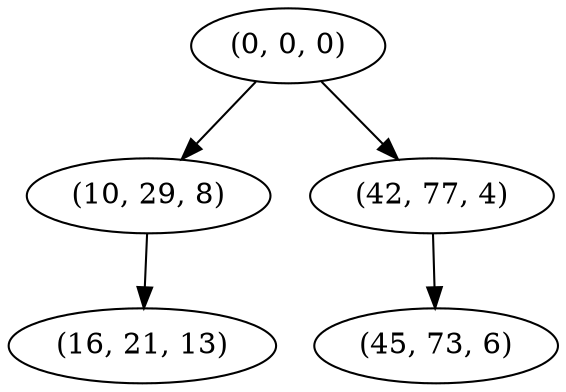 digraph tree {
    "(0, 0, 0)";
    "(10, 29, 8)";
    "(16, 21, 13)";
    "(42, 77, 4)";
    "(45, 73, 6)";
    "(0, 0, 0)" -> "(10, 29, 8)";
    "(0, 0, 0)" -> "(42, 77, 4)";
    "(10, 29, 8)" -> "(16, 21, 13)";
    "(42, 77, 4)" -> "(45, 73, 6)";
}
